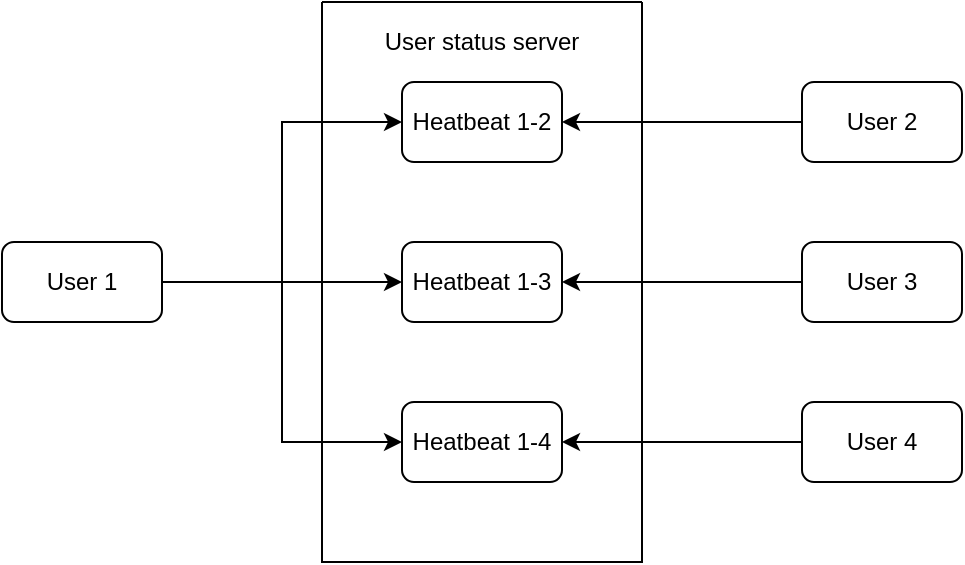 <mxfile version="26.1.0">
  <diagram id="5XK8QlfNFUtluHXEVsSS" name="Page-1">
    <mxGraphModel dx="838" dy="593" grid="1" gridSize="10" guides="1" tooltips="1" connect="1" arrows="1" fold="1" page="1" pageScale="1" pageWidth="850" pageHeight="1100" math="0" shadow="0">
      <root>
        <mxCell id="0" />
        <mxCell id="1" parent="0" />
        <mxCell id="1_pebFOLMPWMXed-6l_Z-1" value="" style="swimlane;startSize=0;" vertex="1" parent="1">
          <mxGeometry x="240" y="120" width="160" height="280" as="geometry" />
        </mxCell>
        <mxCell id="1_pebFOLMPWMXed-6l_Z-2" value="Heatbeat 1-2" style="rounded=1;whiteSpace=wrap;html=1;" vertex="1" parent="1_pebFOLMPWMXed-6l_Z-1">
          <mxGeometry x="40" y="40" width="80" height="40" as="geometry" />
        </mxCell>
        <mxCell id="1_pebFOLMPWMXed-6l_Z-3" value="Heatbeat 1-3" style="rounded=1;whiteSpace=wrap;html=1;" vertex="1" parent="1_pebFOLMPWMXed-6l_Z-1">
          <mxGeometry x="40" y="120" width="80" height="40" as="geometry" />
        </mxCell>
        <mxCell id="1_pebFOLMPWMXed-6l_Z-4" value="Heatbeat 1-4" style="rounded=1;whiteSpace=wrap;html=1;" vertex="1" parent="1_pebFOLMPWMXed-6l_Z-1">
          <mxGeometry x="40" y="200" width="80" height="40" as="geometry" />
        </mxCell>
        <mxCell id="1_pebFOLMPWMXed-6l_Z-9" style="edgeStyle=orthogonalEdgeStyle;rounded=0;orthogonalLoop=1;jettySize=auto;html=1;exitX=1;exitY=0.5;exitDx=0;exitDy=0;entryX=0;entryY=0.5;entryDx=0;entryDy=0;" edge="1" parent="1" source="1_pebFOLMPWMXed-6l_Z-5" target="1_pebFOLMPWMXed-6l_Z-2">
          <mxGeometry relative="1" as="geometry" />
        </mxCell>
        <mxCell id="1_pebFOLMPWMXed-6l_Z-10" style="edgeStyle=orthogonalEdgeStyle;rounded=0;orthogonalLoop=1;jettySize=auto;html=1;exitX=1;exitY=0.5;exitDx=0;exitDy=0;" edge="1" parent="1" source="1_pebFOLMPWMXed-6l_Z-5" target="1_pebFOLMPWMXed-6l_Z-3">
          <mxGeometry relative="1" as="geometry" />
        </mxCell>
        <mxCell id="1_pebFOLMPWMXed-6l_Z-11" style="edgeStyle=orthogonalEdgeStyle;rounded=0;orthogonalLoop=1;jettySize=auto;html=1;exitX=1;exitY=0.5;exitDx=0;exitDy=0;entryX=0;entryY=0.5;entryDx=0;entryDy=0;" edge="1" parent="1" source="1_pebFOLMPWMXed-6l_Z-5" target="1_pebFOLMPWMXed-6l_Z-4">
          <mxGeometry relative="1" as="geometry" />
        </mxCell>
        <mxCell id="1_pebFOLMPWMXed-6l_Z-5" value="User 1" style="rounded=1;whiteSpace=wrap;html=1;" vertex="1" parent="1">
          <mxGeometry x="80" y="240" width="80" height="40" as="geometry" />
        </mxCell>
        <mxCell id="1_pebFOLMPWMXed-6l_Z-12" style="edgeStyle=orthogonalEdgeStyle;rounded=0;orthogonalLoop=1;jettySize=auto;html=1;exitX=0;exitY=0.5;exitDx=0;exitDy=0;entryX=1;entryY=0.5;entryDx=0;entryDy=0;" edge="1" parent="1" source="1_pebFOLMPWMXed-6l_Z-6" target="1_pebFOLMPWMXed-6l_Z-2">
          <mxGeometry relative="1" as="geometry" />
        </mxCell>
        <mxCell id="1_pebFOLMPWMXed-6l_Z-6" value="User 2" style="rounded=1;whiteSpace=wrap;html=1;" vertex="1" parent="1">
          <mxGeometry x="480" y="160" width="80" height="40" as="geometry" />
        </mxCell>
        <mxCell id="1_pebFOLMPWMXed-6l_Z-13" style="edgeStyle=orthogonalEdgeStyle;rounded=0;orthogonalLoop=1;jettySize=auto;html=1;exitX=0;exitY=0.5;exitDx=0;exitDy=0;entryX=1;entryY=0.5;entryDx=0;entryDy=0;" edge="1" parent="1" source="1_pebFOLMPWMXed-6l_Z-7" target="1_pebFOLMPWMXed-6l_Z-3">
          <mxGeometry relative="1" as="geometry" />
        </mxCell>
        <mxCell id="1_pebFOLMPWMXed-6l_Z-7" value="User 3" style="rounded=1;whiteSpace=wrap;html=1;" vertex="1" parent="1">
          <mxGeometry x="480" y="240" width="80" height="40" as="geometry" />
        </mxCell>
        <mxCell id="1_pebFOLMPWMXed-6l_Z-14" style="edgeStyle=orthogonalEdgeStyle;rounded=0;orthogonalLoop=1;jettySize=auto;html=1;exitX=0;exitY=0.5;exitDx=0;exitDy=0;entryX=1;entryY=0.5;entryDx=0;entryDy=0;" edge="1" parent="1" source="1_pebFOLMPWMXed-6l_Z-8" target="1_pebFOLMPWMXed-6l_Z-4">
          <mxGeometry relative="1" as="geometry" />
        </mxCell>
        <mxCell id="1_pebFOLMPWMXed-6l_Z-8" value="User 4" style="rounded=1;whiteSpace=wrap;html=1;" vertex="1" parent="1">
          <mxGeometry x="480" y="320" width="80" height="40" as="geometry" />
        </mxCell>
        <mxCell id="1_pebFOLMPWMXed-6l_Z-15" value="User status server" style="text;html=1;align=center;verticalAlign=middle;whiteSpace=wrap;rounded=0;" vertex="1" parent="1">
          <mxGeometry x="240" y="120" width="160" height="40" as="geometry" />
        </mxCell>
      </root>
    </mxGraphModel>
  </diagram>
</mxfile>
